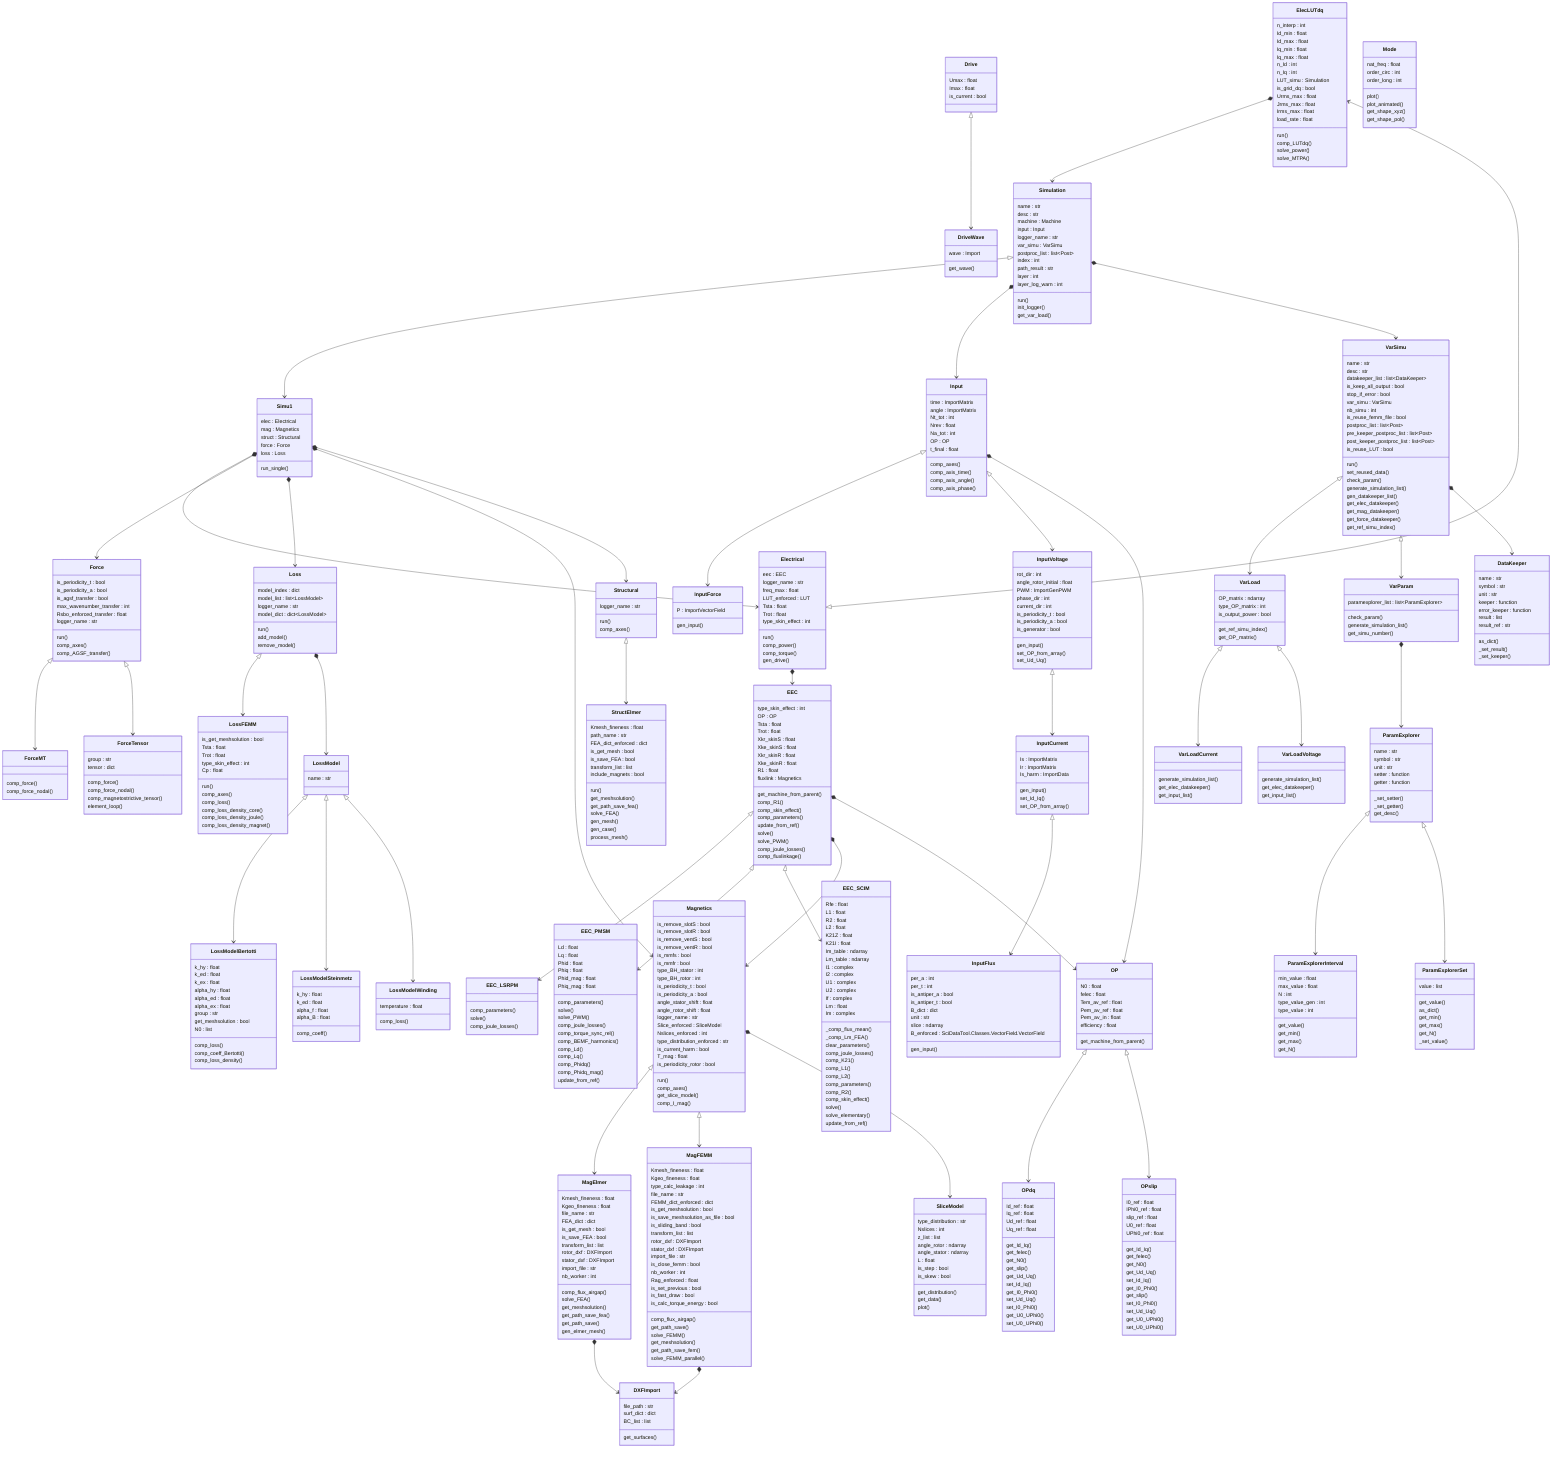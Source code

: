 classDiagram
direction TB
class DXFImport{
	file_path : str
	surf_dict : dict
	BC_list : list
	get_surfaces()
}
class DataKeeper{
	name : str
	symbol : str
	unit : str
	keeper : function
	error_keeper : function
	result : list
	result_ref : str
	as_dict()
	_set_result()
	_set_keeper()
}
class Drive{
	Umax : float
	Imax : float
	is_current : bool
}
class DriveWave{
	wave : Import
	get_wave()
}
class EEC{
	type_skin_effect : int
	OP : OP
	Tsta : float
	Trot : float
	Xkr_skinS : float
	Xke_skinS : float
	Xkr_skinR : float
	Xke_skinR : float
	R1 : float
	fluxlink : Magnetics
	get_machine_from_parent()
	comp_R1()
	comp_skin_effect()
	comp_parameters()
	update_from_ref()
	solve()
	solve_PWM()
	comp_joule_losses()
	comp_fluxlinkage()
}
class EEC_LSRPM{
	comp_parameters()
	solve()
	comp_joule_losses()
}
class EEC_PMSM{
	Ld : float
	Lq : float
	Phid : float
	Phiq : float
	Phid_mag : float
	Phiq_mag : float
	comp_parameters()
	solve()
	solve_PWM()
	comp_joule_losses()
	comp_torque_sync_rel()
	comp_BEMF_harmonics()
	comp_Ld()
	comp_Lq()
	comp_Phidq()
	comp_Phidq_mag()
	update_from_ref()
}
class EEC_SCIM{
	Rfe : float
	L1 : float
	R2 : float
	L2 : float
	K21Z : float
	K21I : float
	Im_table : ndarray
	Lm_table : ndarray
	I1 : complex
	I2 : complex
	U1 : complex
	U2 : complex
	If : complex
	Lm : float
	Im : complex
	_comp_flux_mean()
	_comp_Lm_FEA()
	clear_parameters()
	comp_joule_losses()
	comp_K21()
	comp_L1()
	comp_L2()
	comp_parameters()
	comp_R2()
	comp_skin_effect()
	solve()
	solve_elementary()
	update_from_ref()
}
class ElecLUTdq{
	n_interp : int
	Id_min : float
	Id_max : float
	Iq_min : float
	Iq_max : float
	n_Id : int
	n_Iq : int
	LUT_simu : Simulation
	is_grid_dq : bool
	Urms_max : float
	Jrms_max : float
	Irms_max : float
	load_rate : float
	run()
	comp_LUTdq()
	solve_power()
	solve_MTPA()
}
class Electrical{
	eec : EEC
	logger_name : str
	freq_max : float
	LUT_enforced : LUT
	Tsta : float
	Trot : float
	type_skin_effect : int
	run()
	comp_power()
	comp_torque()
	gen_drive()
}
class Force{
	is_periodicity_t : bool
	is_periodicity_a : bool
	is_agsf_transfer : bool
	max_wavenumber_transfer : int
	Rsbo_enforced_transfer : float
	logger_name : str
	run()
	comp_axes()
	comp_AGSF_transfer()
}
class ForceMT{
	comp_force()
	comp_force_nodal()
}
class ForceTensor{
	group : str
	tensor : dict
	comp_force()
	comp_force_nodal()
	comp_magnetostrictive_tensor()
	element_loop()
}
class Input{
	time : ImportMatrix
	angle : ImportMatrix
	Nt_tot : int
	Nrev : float
	Na_tot : int
	OP : OP
	t_final : float
	comp_axes()
	comp_axis_time()
	comp_axis_angle()
	comp_axis_phase()
}
class InputCurrent{
	Is : ImportMatrix
	Ir : ImportMatrix
	Is_harm : ImportData
	gen_input()
	set_Id_Iq()
	set_OP_from_array()
}
class InputFlux{
	per_a : int
	per_t : int
	is_antiper_a : bool
	is_antiper_t : bool
	B_dict : dict
	unit : str
	slice : ndarray
	B_enforced : SciDataTool.Classes.VectorField.VectorField
	gen_input()
}
class InputForce{
	P : ImportVectorField
	gen_input()
}
class InputVoltage{
	rot_dir : int
	angle_rotor_initial : float
	PWM : ImportGenPWM
	phase_dir : int
	current_dir : int
	is_periodicity_t : bool
	is_periodicity_a : bool
	is_generator : bool
	gen_input()
	set_OP_from_array()
	set_Ud_Uq()
}
class Loss{
	model_index : dict
	model_list : list~LossModel~
	logger_name : str
	model_dict : dict~LossModel~
	run()
	add_model()
	remove_model()
}
class LossFEMM{
	is_get_meshsolution : bool
	Tsta : float
	Trot : float
	type_skin_effect : int
	Cp : float
	run()
	comp_axes()
	comp_loss()
	comp_loss_density_core()
	comp_loss_density_joule()
	comp_loss_density_magnet()
}
class LossModel{
	name : str
}
class LossModelBertotti{
	k_hy : float
	k_ed : float
	k_ex : float
	alpha_hy : float
	alpha_ed : float
	alpha_ex : float
	group : str
	get_meshsolution : bool
	N0 : list
	comp_loss()
	comp_coeff_Bertotti()
	comp_loss_density()
}
class LossModelSteinmetz{
	k_hy : float
	k_ed : float
	alpha_f : float
	alpha_B : float
	comp_coeff()
}
class LossModelWinding{
	temperature : float
	comp_loss()
}
class MagElmer{
	Kmesh_fineness : float
	Kgeo_fineness : float
	file_name : str
	FEA_dict : dict
	is_get_mesh : bool
	is_save_FEA : bool
	transform_list : list
	rotor_dxf : DXFImport
	stator_dxf : DXFImport
	import_file : str
	nb_worker : int
	comp_flux_airgap()
	solve_FEA()
	get_meshsolution()
	get_path_save_fea()
	get_path_save()
	gen_elmer_mesh()
}
class MagFEMM{
	Kmesh_fineness : float
	Kgeo_fineness : float
	type_calc_leakage : int
	file_name : str
	FEMM_dict_enforced : dict
	is_get_meshsolution : bool
	is_save_meshsolution_as_file : bool
	is_sliding_band : bool
	transform_list : list
	rotor_dxf : DXFImport
	stator_dxf : DXFImport
	import_file : str
	is_close_femm : bool
	nb_worker : int
	Rag_enforced : float
	is_set_previous : bool
	is_fast_draw : bool
	is_calc_torque_energy : bool
	comp_flux_airgap()
	get_path_save()
	solve_FEMM()
	get_meshsolution()
	get_path_save_fem()
	solve_FEMM_parallel()
}
class Magnetics{
	is_remove_slotS : bool
	is_remove_slotR : bool
	is_remove_ventS : bool
	is_remove_ventR : bool
	is_mmfs : bool
	is_mmfr : bool
	type_BH_stator : int
	type_BH_rotor : int
	is_periodicity_t : bool
	is_periodicity_a : bool
	angle_stator_shift : float
	angle_rotor_shift : float
	logger_name : str
	Slice_enforced : SliceModel
	Nslices_enforced : int
	type_distribution_enforced : str
	is_current_harm : bool
	T_mag : float
	is_periodicity_rotor : bool
	run()
	comp_axes()
	get_slice_model()
	comp_I_mag()
}
class Mode{
	nat_freq : float
	order_circ : int
	order_long : int
	plot()
	plot_animated()
	get_shape_xyz()
	get_shape_pol()
}
class OP{
	N0 : float
	felec : float
	Tem_av_ref : float
	Pem_av_ref : float
	Pem_av_in : float
	efficiency : float
	get_machine_from_parent()
}
class OPdq{
	Id_ref : float
	Iq_ref : float
	Ud_ref : float
	Uq_ref : float
	get_Id_Iq()
	get_felec()
	get_N0()
	get_slip()
	get_Ud_Uq()
	set_Id_Iq()
	get_I0_Phi0()
	set_Ud_Uq()
	set_I0_Phi0()
	get_U0_UPhi0()
	set_U0_UPhi0()
}
class OPslip{
	I0_ref : float
	IPhi0_ref : float
	slip_ref : float
	U0_ref : float
	UPhi0_ref : float
	get_Id_Iq()
	get_felec()
	get_N0()
	get_Ud_Uq()
	set_Id_Iq()
	get_I0_Phi0()
	get_slip()
	set_I0_Phi0()
	set_Ud_Uq()
	get_U0_UPhi0()
	set_U0_UPhi0()
}
class ParamExplorer{
	name : str
	symbol : str
	unit : str
	setter : function
	getter : function
	_set_setter()
	_set_getter()
	get_desc()
}
class ParamExplorerInterval{
	min_value : float
	max_value : float
	N : int
	type_value_gen : int
	type_value : int
	get_value()
	get_min()
	get_max()
	get_N()
}
class ParamExplorerSet{
	value : list
	get_value()
	as_dict()
	get_min()
	get_max()
	get_N()
	_set_value()
}
class Simu1{
	elec : Electrical
	mag : Magnetics
	struct : Structural
	force : Force
	loss : Loss
	run_single()
}
class Simulation{
	name : str
	desc : str
	machine : Machine
	input : Input
	logger_name : str
	var_simu : VarSimu
	postproc_list : list~Post~
	index : int
	path_result : str
	layer : int
	layer_log_warn : int
	run()
	init_logger()
	get_var_load()
}
class SliceModel{
	type_distribution : str
	Nslices : int
	z_list : list
	angle_rotor : ndarray
	angle_stator : ndarray
	L : float
	is_step : bool
	is_skew : bool
	get_distribution()
	get_data()
	plot()
}
class StructElmer{
	Kmesh_fineness : float
	path_name : str
	FEA_dict_enforced : dict
	is_get_mesh : bool
	is_save_FEA : bool
	transform_list : list
	include_magnets : bool
	run()
	get_meshsolution()
	get_path_save_fea()
	solve_FEA()
	gen_mesh()
	gen_case()
	process_mesh()
}
class Structural{
	logger_name : str
	run()
	comp_axes()
}
class VarLoad{
	OP_matrix : ndarray
	type_OP_matrix : int
	is_output_power : bool
	get_ref_simu_index()
	get_OP_matrix()
}
class VarLoadCurrent{
	generate_simulation_list()
	get_elec_datakeeper()
	get_input_list()
}
class VarLoadVoltage{
	generate_simulation_list()
	get_elec_datakeeper()
	get_input_list()
}
class VarParam{
	paramexplorer_list : list~ParamExplorer~
	check_param()
	generate_simulation_list()
	get_simu_number()
}
class VarSimu{
	name : str
	desc : str
	datakeeper_list : list~DataKeeper~
	is_keep_all_output : bool
	stop_if_error : bool
	var_simu : VarSimu
	nb_simu : int
	is_reuse_femm_file : bool
	postproc_list : list~Post~
	pre_keeper_postproc_list : list~Post~
	post_keeper_postproc_list : list~Post~
	is_reuse_LUT : bool
	run()
	set_reused_data()
	check_param()
	generate_simulation_list()
	gen_datakeeper_list()
	get_elec_datakeeper()
	get_mag_datakeeper()
	get_force_datakeeper()
	get_ref_simu_index()
}
Drive  <|--> DriveWave
EEC  <|--> EEC_LSRPM
EEC  <|--> EEC_PMSM
EEC  <|--> EEC_SCIM
EEC *--> Magnetics
EEC *--> OP
ElecLUTdq *--> Simulation
Electrical  <|--> ElecLUTdq
Electrical *--> EEC
Force  <|--> ForceMT
Force  <|--> ForceTensor
Input  <|--> InputForce
Input  <|--> InputVoltage
Input *--> OP
InputCurrent  <|--> InputFlux
InputVoltage  <|--> InputCurrent
Loss  <|--> LossFEMM
Loss *--> LossModel
LossModel  <|--> LossModelBertotti
LossModel  <|--> LossModelSteinmetz
LossModel  <|--> LossModelWinding
MagElmer *--> DXFImport
MagFEMM *--> DXFImport
Magnetics  <|--> MagElmer
Magnetics  <|--> MagFEMM
Magnetics *--> SliceModel
OP  <|--> OPdq
OP  <|--> OPslip
ParamExplorer  <|--> ParamExplorerInterval
ParamExplorer  <|--> ParamExplorerSet
Simu1 *--> Electrical
Simu1 *--> Force
Simu1 *--> Loss
Simu1 *--> Magnetics
Simu1 *--> Structural
Simulation  <|--> Simu1
Simulation *--> Input
Simulation *--> VarSimu
Structural  <|--> StructElmer
VarLoad  <|--> VarLoadCurrent
VarLoad  <|--> VarLoadVoltage
VarParam *--> ParamExplorer
VarSimu  <|--> VarLoad
VarSimu  <|--> VarParam
VarSimu *--> DataKeeper